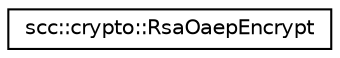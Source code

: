 digraph "Graphical Class Hierarchy"
{
 // LATEX_PDF_SIZE
  edge [fontname="Helvetica",fontsize="10",labelfontname="Helvetica",labelfontsize="10"];
  node [fontname="Helvetica",fontsize="10",shape=record];
  rankdir="LR";
  Node0 [label="scc::crypto::RsaOaepEncrypt",height=0.2,width=0.4,color="black", fillcolor="white", style="filled",URL="$d1/da9/classscc_1_1crypto_1_1RsaOaepEncrypt.html",tooltip="RSA OAEP encryption."];
}
